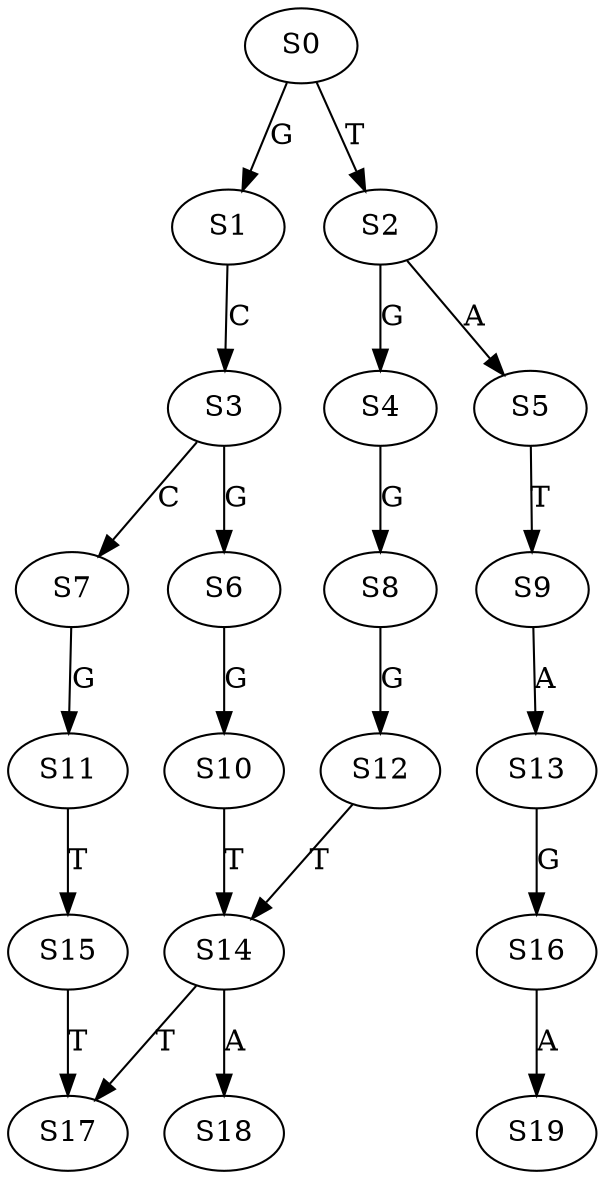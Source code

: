 strict digraph  {
	S0 -> S1 [ label = G ];
	S0 -> S2 [ label = T ];
	S1 -> S3 [ label = C ];
	S2 -> S4 [ label = G ];
	S2 -> S5 [ label = A ];
	S3 -> S6 [ label = G ];
	S3 -> S7 [ label = C ];
	S4 -> S8 [ label = G ];
	S5 -> S9 [ label = T ];
	S6 -> S10 [ label = G ];
	S7 -> S11 [ label = G ];
	S8 -> S12 [ label = G ];
	S9 -> S13 [ label = A ];
	S10 -> S14 [ label = T ];
	S11 -> S15 [ label = T ];
	S12 -> S14 [ label = T ];
	S13 -> S16 [ label = G ];
	S14 -> S17 [ label = T ];
	S14 -> S18 [ label = A ];
	S15 -> S17 [ label = T ];
	S16 -> S19 [ label = A ];
}
